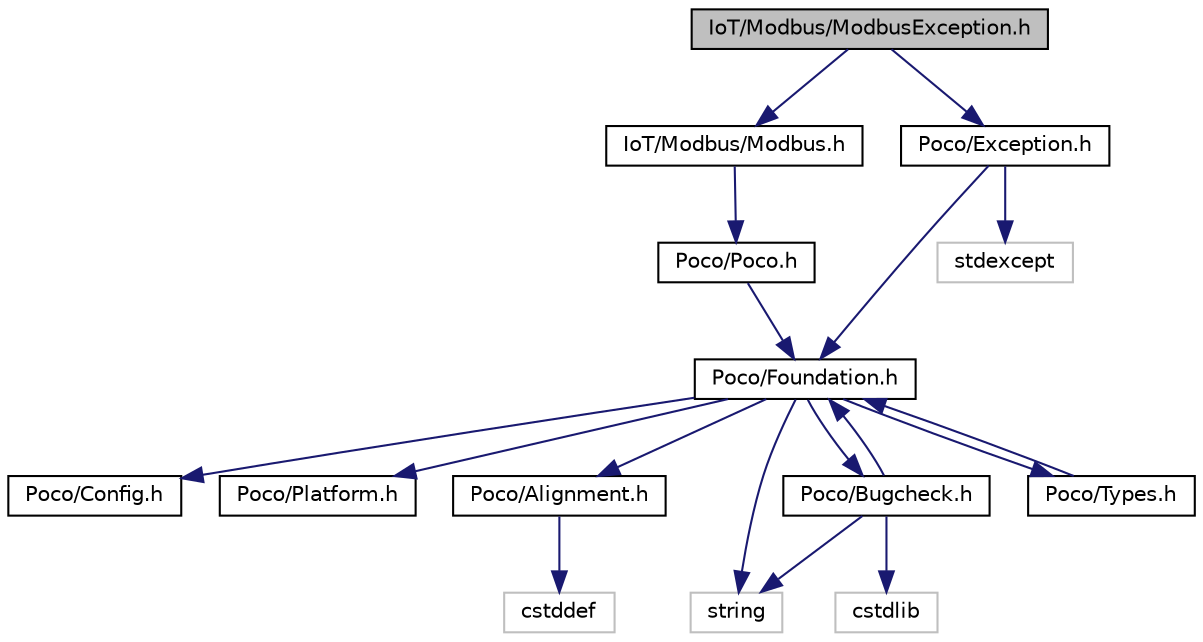 digraph "IoT/Modbus/ModbusException.h"
{
 // LATEX_PDF_SIZE
  edge [fontname="Helvetica",fontsize="10",labelfontname="Helvetica",labelfontsize="10"];
  node [fontname="Helvetica",fontsize="10",shape=record];
  Node1 [label="IoT/Modbus/ModbusException.h",height=0.2,width=0.4,color="black", fillcolor="grey75", style="filled", fontcolor="black",tooltip=" "];
  Node1 -> Node2 [color="midnightblue",fontsize="10",style="solid",fontname="Helvetica"];
  Node2 [label="IoT/Modbus/Modbus.h",height=0.2,width=0.4,color="black", fillcolor="white", style="filled",URL="$Modbus_8h.html",tooltip=" "];
  Node2 -> Node3 [color="midnightblue",fontsize="10",style="solid",fontname="Helvetica"];
  Node3 [label="Poco/Poco.h",height=0.2,width=0.4,color="black", fillcolor="white", style="filled",URL="$Poco_8h.html",tooltip=" "];
  Node3 -> Node4 [color="midnightblue",fontsize="10",style="solid",fontname="Helvetica"];
  Node4 [label="Poco/Foundation.h",height=0.2,width=0.4,color="black", fillcolor="white", style="filled",URL="$Foundation_8h.html",tooltip=" "];
  Node4 -> Node5 [color="midnightblue",fontsize="10",style="solid",fontname="Helvetica"];
  Node5 [label="Poco/Config.h",height=0.2,width=0.4,color="black", fillcolor="white", style="filled",URL="$Config_8h.html",tooltip=" "];
  Node4 -> Node6 [color="midnightblue",fontsize="10",style="solid",fontname="Helvetica"];
  Node6 [label="Poco/Platform.h",height=0.2,width=0.4,color="black", fillcolor="white", style="filled",URL="$Platform_8h.html",tooltip=" "];
  Node4 -> Node7 [color="midnightblue",fontsize="10",style="solid",fontname="Helvetica"];
  Node7 [label="Poco/Alignment.h",height=0.2,width=0.4,color="black", fillcolor="white", style="filled",URL="$Alignment_8h.html",tooltip=" "];
  Node7 -> Node8 [color="midnightblue",fontsize="10",style="solid",fontname="Helvetica"];
  Node8 [label="cstddef",height=0.2,width=0.4,color="grey75", fillcolor="white", style="filled",tooltip=" "];
  Node4 -> Node9 [color="midnightblue",fontsize="10",style="solid",fontname="Helvetica"];
  Node9 [label="Poco/Bugcheck.h",height=0.2,width=0.4,color="black", fillcolor="white", style="filled",URL="$Bugcheck_8h.html",tooltip=" "];
  Node9 -> Node4 [color="midnightblue",fontsize="10",style="solid",fontname="Helvetica"];
  Node9 -> Node10 [color="midnightblue",fontsize="10",style="solid",fontname="Helvetica"];
  Node10 [label="string",height=0.2,width=0.4,color="grey75", fillcolor="white", style="filled",tooltip=" "];
  Node9 -> Node11 [color="midnightblue",fontsize="10",style="solid",fontname="Helvetica"];
  Node11 [label="cstdlib",height=0.2,width=0.4,color="grey75", fillcolor="white", style="filled",tooltip=" "];
  Node4 -> Node12 [color="midnightblue",fontsize="10",style="solid",fontname="Helvetica"];
  Node12 [label="Poco/Types.h",height=0.2,width=0.4,color="black", fillcolor="white", style="filled",URL="$Types_8h.html",tooltip=" "];
  Node12 -> Node4 [color="midnightblue",fontsize="10",style="solid",fontname="Helvetica"];
  Node4 -> Node10 [color="midnightblue",fontsize="10",style="solid",fontname="Helvetica"];
  Node1 -> Node13 [color="midnightblue",fontsize="10",style="solid",fontname="Helvetica"];
  Node13 [label="Poco/Exception.h",height=0.2,width=0.4,color="black", fillcolor="white", style="filled",URL="$Exception_8h.html",tooltip=" "];
  Node13 -> Node4 [color="midnightblue",fontsize="10",style="solid",fontname="Helvetica"];
  Node13 -> Node14 [color="midnightblue",fontsize="10",style="solid",fontname="Helvetica"];
  Node14 [label="stdexcept",height=0.2,width=0.4,color="grey75", fillcolor="white", style="filled",tooltip=" "];
}
